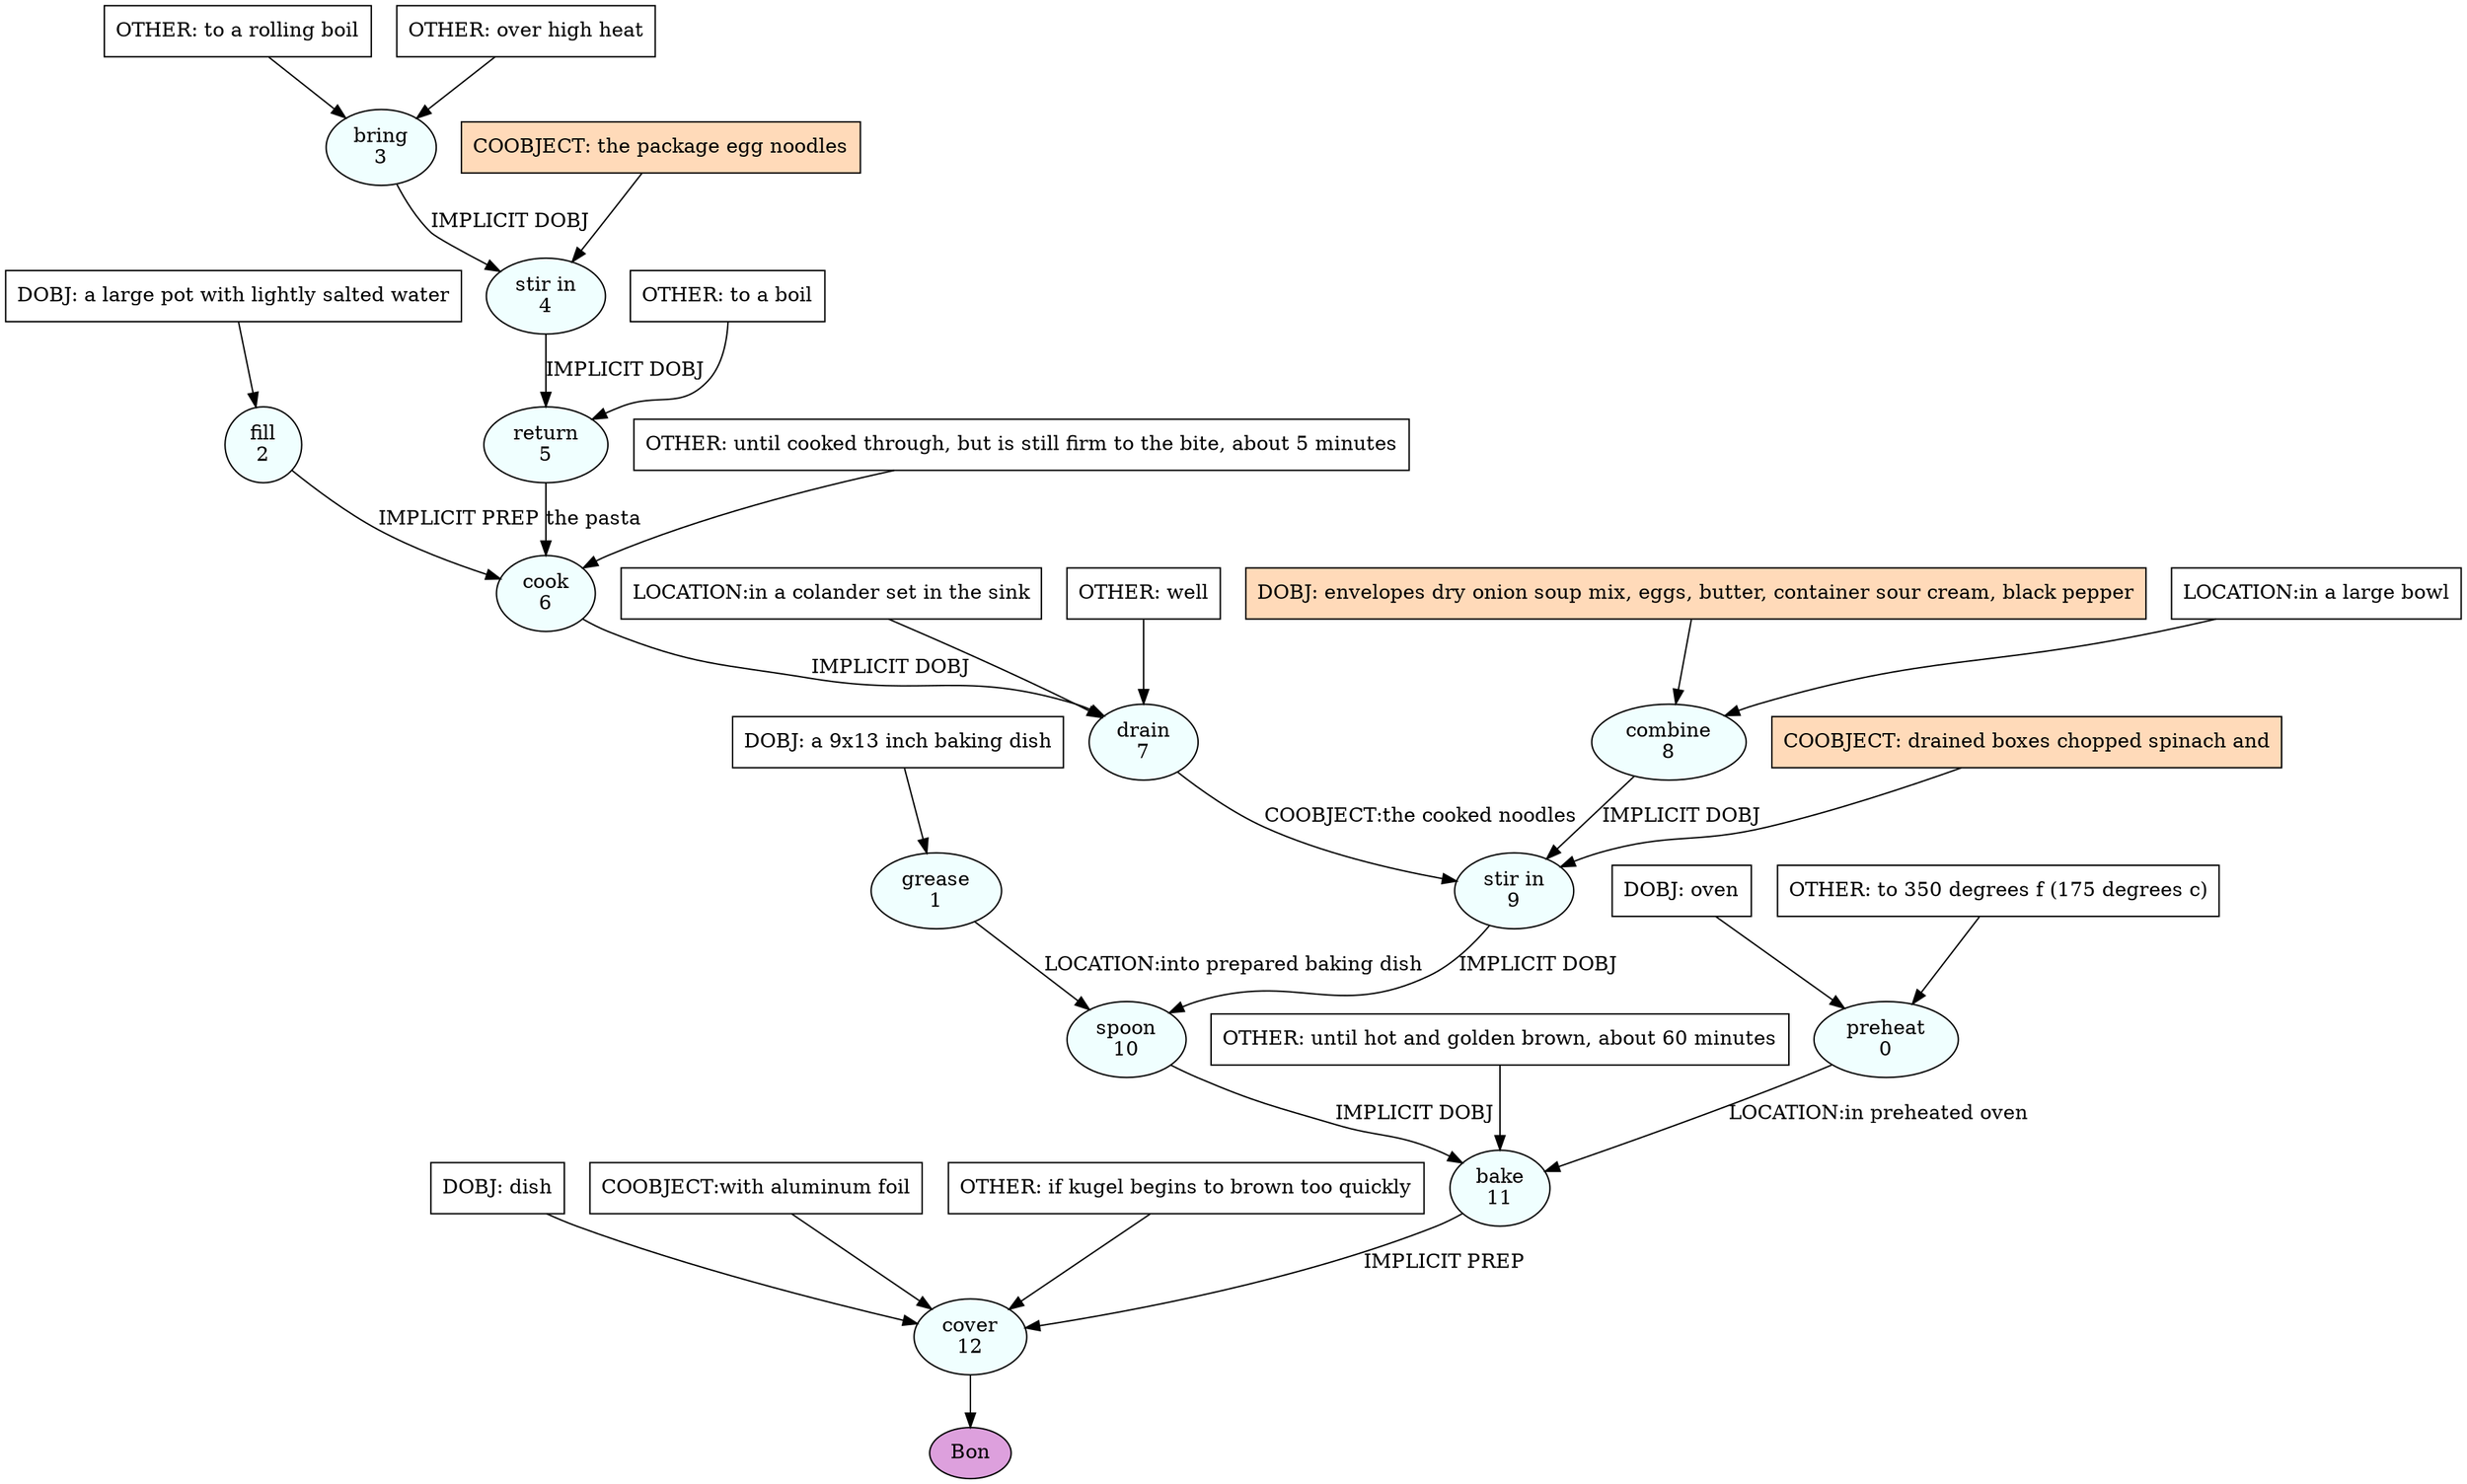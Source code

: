digraph recipe {
E0[label="preheat
0", shape=oval, style=filled, fillcolor=azure]
E1[label="grease
1", shape=oval, style=filled, fillcolor=azure]
E2[label="fill
2", shape=oval, style=filled, fillcolor=azure]
E3[label="bring
3", shape=oval, style=filled, fillcolor=azure]
E4[label="stir in
4", shape=oval, style=filled, fillcolor=azure]
E5[label="return
5", shape=oval, style=filled, fillcolor=azure]
E6[label="cook
6", shape=oval, style=filled, fillcolor=azure]
E7[label="drain
7", shape=oval, style=filled, fillcolor=azure]
E8[label="combine
8", shape=oval, style=filled, fillcolor=azure]
E9[label="stir in
9", shape=oval, style=filled, fillcolor=azure]
E10[label="spoon
10", shape=oval, style=filled, fillcolor=azure]
E11[label="bake
11", shape=oval, style=filled, fillcolor=azure]
E12[label="cover
12", shape=oval, style=filled, fillcolor=azure]
D0[label="DOBJ: oven", shape=box, style=filled, fillcolor=white]
D0 -> E0
O0_0[label="OTHER: to 350 degrees f (175 degrees c)", shape=box, style=filled, fillcolor=white]
O0_0 -> E0
D1[label="DOBJ: a 9x13 inch baking dish", shape=box, style=filled, fillcolor=white]
D1 -> E1
O3_0[label="OTHER: to a rolling boil", shape=box, style=filled, fillcolor=white]
O3_0 -> E3
O3_1[label="OTHER: over high heat", shape=box, style=filled, fillcolor=white]
O3_1 -> E3
D2[label="DOBJ: a large pot with lightly salted water", shape=box, style=filled, fillcolor=white]
D2 -> E2
D8[label="DOBJ: envelopes dry onion soup mix, eggs, butter, container sour cream, black pepper", shape=box, style=filled, fillcolor=peachpuff]
D8 -> E8
P8_0[label="LOCATION:in a large bowl", shape=box, style=filled, fillcolor=white]
P8_0 -> E8
E3 -> E4 [label="IMPLICIT DOBJ"]
P4_0_ing[label="COOBJECT: the package egg noodles", shape=box, style=filled, fillcolor=peachpuff]
P4_0_ing -> E4
E4 -> E5 [label="IMPLICIT DOBJ"]
O5_0_0[label="OTHER: to a boil", shape=box, style=filled, fillcolor=white]
O5_0_0 -> E5
E5 -> E6 [label="the pasta"]
E2 -> E6 [label="IMPLICIT PREP"]
O6_0_0[label="OTHER: until cooked through, but is still firm to the bite, about 5 minutes", shape=box, style=filled, fillcolor=white]
O6_0_0 -> E6
E6 -> E7 [label="IMPLICIT DOBJ"]
P7_0_0[label="LOCATION:in a colander set in the sink", shape=box, style=filled, fillcolor=white]
P7_0_0 -> E7
O7_0_0[label="OTHER: well", shape=box, style=filled, fillcolor=white]
O7_0_0 -> E7
E8 -> E9 [label="IMPLICIT DOBJ"]
E7 -> E9 [label="COOBJECT:the cooked noodles"]
P9_1_ing[label="COOBJECT: drained boxes chopped spinach and", shape=box, style=filled, fillcolor=peachpuff]
P9_1_ing -> E9
E9 -> E10 [label="IMPLICIT DOBJ"]
E1 -> E10 [label="LOCATION:into prepared baking dish"]
E10 -> E11 [label="IMPLICIT DOBJ"]
E0 -> E11 [label="LOCATION:in preheated oven"]
O11_0_0[label="OTHER: until hot and golden brown, about 60 minutes", shape=box, style=filled, fillcolor=white]
O11_0_0 -> E11
D12_0[label="DOBJ: dish", shape=box, style=filled, fillcolor=white]
D12_0 -> E12
E11 -> E12 [label="IMPLICIT PREP"]
P12_1_0[label="COOBJECT:with aluminum foil", shape=box, style=filled, fillcolor=white]
P12_1_0 -> E12
O12_0_0[label="OTHER: if kugel begins to brown too quickly", shape=box, style=filled, fillcolor=white]
O12_0_0 -> E12
EOR[label="Bon", shape=oval, style=filled, fillcolor=plum]
E12 -> EOR
}
